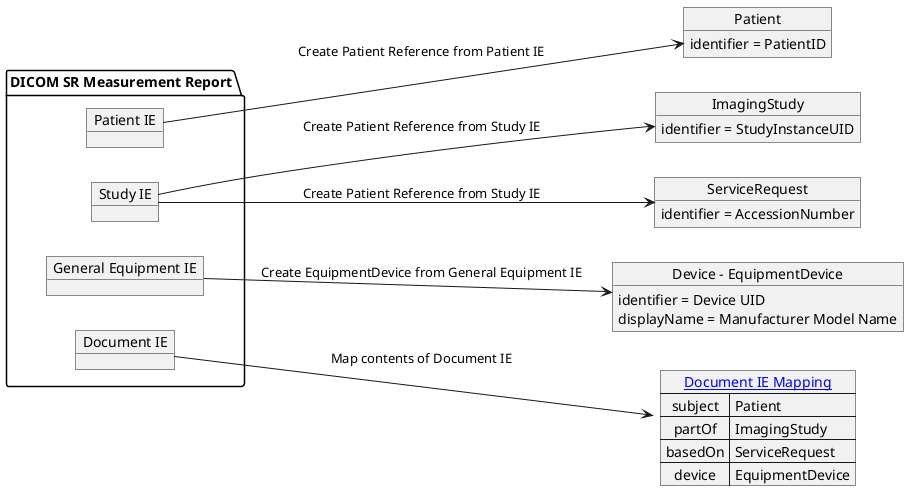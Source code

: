 @startuml dicom_sr_measurement_report_mapping
left to right direction
package "DICOM SR Measurement Report" {
    object "Patient IE" as patientIE
    object "Study IE" as studyIE
    object "General Equipment IE" as equipmentIE
    object "Document IE" as documentIE
}
object Patient {
    identifier = PatientID
}
object ImagingStudy {
    identifier = StudyInstanceUID
}
object ServiceRequest {
    identifier = AccessionNumber
}
object "Device - EquipmentDevice" as equipmentDevice {
    identifier = Device UID
    displayName = Manufacturer Model Name
}

map "[[mapping.html#sr_document Document IE Mapping]]" as documentIEMapping {
    subject => Patient
    partOf => ImagingStudy
    basedOn => ServiceRequest
    device => EquipmentDevice
}

patientIE --> Patient: Create Patient Reference from Patient IE
studyIE --> ImagingStudy: Create Patient Reference from Study IE
studyIE --> ServiceRequest: Create Patient Reference from Study IE
equipmentIE --> equipmentDevice: Create EquipmentDevice from General Equipment IE

documentIE --> documentIEMapping: Map contents of Document IE
@enduml
